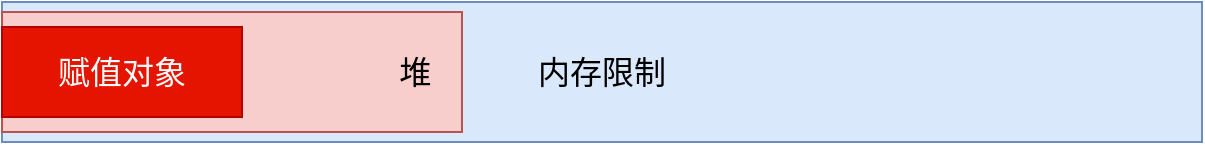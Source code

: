 <mxfile version="16.5.1" type="device" pages="8"><diagram id="PxF1j92arlFiFYHxkrmH" name="V8的对象分配"><mxGraphModel dx="1102" dy="1025" grid="1" gridSize="10" guides="1" tooltips="1" connect="1" arrows="1" fold="1" page="1" pageScale="1" pageWidth="1169" pageHeight="827" math="0" shadow="0"><root><mxCell id="0"/><mxCell id="1" parent="0"/><mxCell id="vAsffqHnwyIcSxL-gCC2-1" value="&lt;font style=&quot;font-size: 16px&quot;&gt;内存限制&lt;/font&gt;" style="rounded=0;whiteSpace=wrap;html=1;fillColor=#dae8fc;strokeColor=#6c8ebf;" parent="1" vertex="1"><mxGeometry x="230" y="225" width="600" height="70" as="geometry"/></mxCell><mxCell id="vAsffqHnwyIcSxL-gCC2-2" value="&lt;font style=&quot;font-size: 16px&quot;&gt;堆&amp;nbsp; &amp;nbsp;&lt;/font&gt;" style="rounded=0;whiteSpace=wrap;html=1;align=right;fillColor=#f8cecc;strokeColor=#b85450;" parent="1" vertex="1"><mxGeometry x="230" y="230" width="230" height="60" as="geometry"/></mxCell><mxCell id="vAsffqHnwyIcSxL-gCC2-3" value="&lt;font style=&quot;font-size: 16px&quot;&gt;赋值对象&lt;/font&gt;" style="rounded=0;whiteSpace=wrap;html=1;fontSize=14;fillColor=#e51400;fontColor=#ffffff;strokeColor=#B20000;" parent="1" vertex="1"><mxGeometry x="230" y="237.5" width="120" height="45" as="geometry"/></mxCell></root></mxGraphModel></diagram><diagram id="ZsW3uwZeD3zbfrp1OmR1" name="V8的内存分代"><mxGraphModel dx="1102" dy="1025" grid="1" gridSize="10" guides="1" tooltips="1" connect="1" arrows="1" fold="1" page="1" pageScale="1" pageWidth="1169" pageHeight="827" math="0" shadow="0"><root><mxCell id="b08jt63OvNr0zAvdsWaM-0"/><mxCell id="b08jt63OvNr0zAvdsWaM-1" parent="b08jt63OvNr0zAvdsWaM-0"/><mxCell id="pMDfeZ-kp4lNoVcoXJeU-0" value="&lt;font style=&quot;font-size: 16px&quot;&gt;内存限制&lt;/font&gt;" style="rounded=0;whiteSpace=wrap;html=1;fillColor=#dae8fc;strokeColor=#6c8ebf;" vertex="1" parent="b08jt63OvNr0zAvdsWaM-1"><mxGeometry x="230" y="225" width="600" height="70" as="geometry"/></mxCell><mxCell id="pMDfeZ-kp4lNoVcoXJeU-3" value="" style="rounded=0;whiteSpace=wrap;html=1;fontSize=16;fillColor=#d5e8d4;strokeColor=#82b366;" vertex="1" parent="b08jt63OvNr0zAvdsWaM-1"><mxGeometry x="230" y="230" width="250" height="60" as="geometry"/></mxCell><mxCell id="pMDfeZ-kp4lNoVcoXJeU-4" value="新生代" style="rounded=0;whiteSpace=wrap;html=1;fontSize=16;fillColor=#fff2cc;strokeColor=#d6b656;" vertex="1" parent="b08jt63OvNr0zAvdsWaM-1"><mxGeometry x="240" y="237.5" width="80" height="45" as="geometry"/></mxCell><mxCell id="pMDfeZ-kp4lNoVcoXJeU-5" value="老生代" style="rounded=0;whiteSpace=wrap;html=1;fontSize=16;fillColor=#e1d5e7;strokeColor=#9673a6;" vertex="1" parent="b08jt63OvNr0zAvdsWaM-1"><mxGeometry x="330" y="237.5" width="140" height="45" as="geometry"/></mxCell></root></mxGraphModel></diagram><diagram id="Iamo6XKnG06Eqwn-t8vA" name="MVVM"><mxGraphModel dx="1102" dy="1025" grid="1" gridSize="10" guides="1" tooltips="1" connect="1" arrows="1" fold="1" page="1" pageScale="1" pageWidth="1169" pageHeight="827" math="0" shadow="0"><root><mxCell id="rIY2iYiBZZkSdRezO2M3-0"/><mxCell id="rIY2iYiBZZkSdRezO2M3-1" parent="rIY2iYiBZZkSdRezO2M3-0"/><mxCell id="rIY2iYiBZZkSdRezO2M3-8" style="edgeStyle=orthogonalEdgeStyle;rounded=0;orthogonalLoop=1;jettySize=auto;html=1;exitX=0;exitY=0.5;exitDx=0;exitDy=0;entryX=0.5;entryY=0;entryDx=0;entryDy=0;fontSize=16;strokeColor=#B266FF;strokeWidth=2;" edge="1" parent="rIY2iYiBZZkSdRezO2M3-1" source="rIY2iYiBZZkSdRezO2M3-2" target="rIY2iYiBZZkSdRezO2M3-3"><mxGeometry relative="1" as="geometry"/></mxCell><mxCell id="rIY2iYiBZZkSdRezO2M3-2" value="View" style="rounded=0;whiteSpace=wrap;html=1;fontSize=16;fillColor=#fff2cc;strokeColor=#d6b656;strokeWidth=3;" vertex="1" parent="rIY2iYiBZZkSdRezO2M3-1"><mxGeometry x="440" y="140" width="120" height="60" as="geometry"/></mxCell><mxCell id="rIY2iYiBZZkSdRezO2M3-6" style="edgeStyle=orthogonalEdgeStyle;rounded=0;orthogonalLoop=1;jettySize=auto;html=1;exitX=1;exitY=0.5;exitDx=0;exitDy=0;entryX=0;entryY=0.5;entryDx=0;entryDy=0;fontSize=16;strokeColor=#B266FF;strokeWidth=2;" edge="1" parent="rIY2iYiBZZkSdRezO2M3-1" source="rIY2iYiBZZkSdRezO2M3-3" target="rIY2iYiBZZkSdRezO2M3-4"><mxGeometry relative="1" as="geometry"/></mxCell><mxCell id="rIY2iYiBZZkSdRezO2M3-7" style="edgeStyle=orthogonalEdgeStyle;rounded=0;orthogonalLoop=1;jettySize=auto;html=1;exitX=0.5;exitY=0;exitDx=0;exitDy=0;entryX=0;entryY=0.5;entryDx=0;entryDy=0;fontSize=16;strokeColor=#B266FF;strokeWidth=2;" edge="1" parent="rIY2iYiBZZkSdRezO2M3-1" source="rIY2iYiBZZkSdRezO2M3-3" target="rIY2iYiBZZkSdRezO2M3-2"><mxGeometry relative="1" as="geometry"/></mxCell><mxCell id="rIY2iYiBZZkSdRezO2M3-3" value="ViewModel" style="rounded=0;whiteSpace=wrap;html=1;fontSize=16;fillColor=#f8cecc;strokeColor=#b85450;strokeWidth=3;" vertex="1" parent="rIY2iYiBZZkSdRezO2M3-1"><mxGeometry x="270" y="270" width="120" height="60" as="geometry"/></mxCell><mxCell id="rIY2iYiBZZkSdRezO2M3-5" style="edgeStyle=orthogonalEdgeStyle;rounded=0;orthogonalLoop=1;jettySize=auto;html=1;exitX=0;exitY=0.5;exitDx=0;exitDy=0;entryX=1;entryY=0.5;entryDx=0;entryDy=0;fontSize=16;strokeColor=#B266FF;strokeWidth=2;" edge="1" parent="rIY2iYiBZZkSdRezO2M3-1" source="rIY2iYiBZZkSdRezO2M3-4" target="rIY2iYiBZZkSdRezO2M3-3"><mxGeometry relative="1" as="geometry"/></mxCell><mxCell id="rIY2iYiBZZkSdRezO2M3-4" value="Model" style="rounded=0;whiteSpace=wrap;html=1;fontSize=16;fillColor=#e1d5e7;strokeColor=#9673a6;strokeWidth=3;" vertex="1" parent="rIY2iYiBZZkSdRezO2M3-1"><mxGeometry x="570" y="270" width="120" height="60" as="geometry"/></mxCell></root></mxGraphModel></diagram><diagram id="WE8Cf9xroBc1gULwxD6U" name="react事件机制"><mxGraphModel dx="1102" dy="1025" grid="1" gridSize="10" guides="1" tooltips="1" connect="1" arrows="1" fold="1" page="1" pageScale="1" pageWidth="1169" pageHeight="827" math="0" shadow="0"><root><mxCell id="IFcbCpYFEYwjZb2ZXU_K-0"/><mxCell id="IFcbCpYFEYwjZb2ZXU_K-1" parent="IFcbCpYFEYwjZb2ZXU_K-0"/><mxCell id="IFcbCpYFEYwjZb2ZXU_K-2" value="" style="rounded=0;whiteSpace=wrap;html=1;fontSize=16;strokeWidth=3;dashed=1;" parent="IFcbCpYFEYwjZb2ZXU_K-1" vertex="1"><mxGeometry x="60" y="190" width="390" height="420" as="geometry"/></mxCell><mxCell id="IFcbCpYFEYwjZb2ZXU_K-3" value="DOM" style="text;html=1;strokeColor=none;fillColor=none;align=center;verticalAlign=middle;whiteSpace=wrap;rounded=0;dashed=1;fontSize=16;" parent="IFcbCpYFEYwjZb2ZXU_K-1" vertex="1"><mxGeometry x="220" y="200" width="60" height="30" as="geometry"/></mxCell><mxCell id="IFcbCpYFEYwjZb2ZXU_K-4" value="" style="rounded=0;whiteSpace=wrap;html=1;fontSize=16;strokeWidth=3;dashed=1;" parent="IFcbCpYFEYwjZb2ZXU_K-1" vertex="1"><mxGeometry x="510" y="190" width="390" height="420" as="geometry"/></mxCell><mxCell id="IFcbCpYFEYwjZb2ZXU_K-5" value="合成事件层" style="text;html=1;strokeColor=none;fillColor=none;align=center;verticalAlign=middle;whiteSpace=wrap;rounded=0;dashed=1;fontSize=16;" parent="IFcbCpYFEYwjZb2ZXU_K-1" vertex="1"><mxGeometry x="670" y="200" width="100" height="30" as="geometry"/></mxCell><mxCell id="IFcbCpYFEYwjZb2ZXU_K-6" value="" style="rounded=0;whiteSpace=wrap;html=1;fontSize=16;strokeWidth=3;dashed=1;" parent="IFcbCpYFEYwjZb2ZXU_K-1" vertex="1"><mxGeometry x="930" y="190" width="390" height="420" as="geometry"/></mxCell><mxCell id="IFcbCpYFEYwjZb2ZXU_K-7" value="事件处理函数" style="text;html=1;strokeColor=none;fillColor=none;align=center;verticalAlign=middle;whiteSpace=wrap;rounded=0;dashed=1;fontSize=16;" parent="IFcbCpYFEYwjZb2ZXU_K-1" vertex="1"><mxGeometry x="1090" y="200" width="100" height="30" as="geometry"/></mxCell><mxCell id="IFcbCpYFEYwjZb2ZXU_K-8" value="document" style="rounded=0;whiteSpace=wrap;html=1;fontSize=16;strokeWidth=2;" parent="IFcbCpYFEYwjZb2ZXU_K-1" vertex="1"><mxGeometry x="190" y="260" width="120" height="60" as="geometry"/></mxCell><mxCell id="IFcbCpYFEYwjZb2ZXU_K-9" value="div" style="rounded=0;whiteSpace=wrap;html=1;fontSize=16;strokeWidth=2;" parent="IFcbCpYFEYwjZb2ZXU_K-1" vertex="1"><mxGeometry x="80" y="440" width="120" height="60" as="geometry"/></mxCell><mxCell id="IFcbCpYFEYwjZb2ZXU_K-19" style="edgeStyle=orthogonalEdgeStyle;rounded=0;orthogonalLoop=1;jettySize=auto;html=1;exitX=1;exitY=0.5;exitDx=0;exitDy=0;fontSize=16;strokeColor=#B266FF;strokeWidth=2;" parent="IFcbCpYFEYwjZb2ZXU_K-1" source="IFcbCpYFEYwjZb2ZXU_K-11" target="IFcbCpYFEYwjZb2ZXU_K-12" edge="1"><mxGeometry relative="1" as="geometry"/></mxCell><mxCell id="IFcbCpYFEYwjZb2ZXU_K-11" value="Synthetic Event" style="rounded=0;whiteSpace=wrap;html=1;fontSize=16;strokeWidth=2;" parent="IFcbCpYFEYwjZb2ZXU_K-1" vertex="1"><mxGeometry x="560" y="400" width="120" height="60" as="geometry"/></mxCell><mxCell id="IFcbCpYFEYwjZb2ZXU_K-12" value="Event" style="ellipse;whiteSpace=wrap;html=1;aspect=fixed;fontSize=16;strokeWidth=2;" parent="IFcbCpYFEYwjZb2ZXU_K-1" vertex="1"><mxGeometry x="760" y="390" width="80" height="80" as="geometry"/></mxCell><mxCell id="IFcbCpYFEYwjZb2ZXU_K-13" value="handler1" style="ellipse;whiteSpace=wrap;html=1;fontSize=16;strokeWidth=2;" parent="IFcbCpYFEYwjZb2ZXU_K-1" vertex="1"><mxGeometry x="1100" y="290" width="120" height="80" as="geometry"/></mxCell><mxCell id="IFcbCpYFEYwjZb2ZXU_K-14" value="handler2" style="ellipse;whiteSpace=wrap;html=1;fontSize=16;strokeWidth=2;" parent="IFcbCpYFEYwjZb2ZXU_K-1" vertex="1"><mxGeometry x="1130" y="440" width="120" height="80" as="geometry"/></mxCell><mxCell id="IFcbCpYFEYwjZb2ZXU_K-16" value="" style="curved=1;endArrow=classic;html=1;rounded=0;fontSize=16;strokeColor=#B266FF;strokeWidth=2;exitX=0.5;exitY=0;exitDx=0;exitDy=0;entryX=0;entryY=0.5;entryDx=0;entryDy=0;" parent="IFcbCpYFEYwjZb2ZXU_K-1" source="IFcbCpYFEYwjZb2ZXU_K-9" target="IFcbCpYFEYwjZb2ZXU_K-8" edge="1"><mxGeometry width="50" height="50" relative="1" as="geometry"><mxPoint x="120" y="390" as="sourcePoint"/><mxPoint x="170" y="340" as="targetPoint"/><Array as="points"><mxPoint x="170" y="390"/><mxPoint x="120" y="340"/></Array></mxGeometry></mxCell><mxCell id="IFcbCpYFEYwjZb2ZXU_K-18" value="" style="curved=1;endArrow=classic;html=1;rounded=0;fontSize=16;strokeColor=#B266FF;strokeWidth=2;entryX=0;entryY=0.5;entryDx=0;entryDy=0;" parent="IFcbCpYFEYwjZb2ZXU_K-1" source="IFcbCpYFEYwjZb2ZXU_K-8" target="IFcbCpYFEYwjZb2ZXU_K-11" edge="1"><mxGeometry width="50" height="50" relative="1" as="geometry"><mxPoint x="360" y="290" as="sourcePoint"/><mxPoint x="410" y="240" as="targetPoint"/><Array as="points"><mxPoint x="410" y="290"/><mxPoint x="390" y="310"/></Array></mxGeometry></mxCell><mxCell id="IFcbCpYFEYwjZb2ZXU_K-20" value="" style="curved=1;endArrow=classic;html=1;rounded=0;fontSize=16;strokeColor=#B266FF;strokeWidth=2;exitX=1;exitY=0.5;exitDx=0;exitDy=0;" parent="IFcbCpYFEYwjZb2ZXU_K-1" source="IFcbCpYFEYwjZb2ZXU_K-12" target="IFcbCpYFEYwjZb2ZXU_K-13" edge="1"><mxGeometry width="50" height="50" relative="1" as="geometry"><mxPoint x="850" y="390" as="sourcePoint"/><mxPoint x="900" y="340" as="targetPoint"/><Array as="points"><mxPoint x="900" y="390"/><mxPoint x="850" y="340"/></Array></mxGeometry></mxCell><mxCell id="IFcbCpYFEYwjZb2ZXU_K-21" value="" style="curved=1;endArrow=classic;html=1;rounded=0;fontSize=16;strokeColor=#B266FF;strokeWidth=2;exitX=1;exitY=0.5;exitDx=0;exitDy=0;entryX=0;entryY=0.5;entryDx=0;entryDy=0;" parent="IFcbCpYFEYwjZb2ZXU_K-1" source="IFcbCpYFEYwjZb2ZXU_K-12" target="IFcbCpYFEYwjZb2ZXU_K-14" edge="1"><mxGeometry width="50" height="50" relative="1" as="geometry"><mxPoint x="1010" y="480" as="sourcePoint"/><mxPoint x="1060" y="430" as="targetPoint"/><Array as="points"><mxPoint x="1060" y="480"/><mxPoint x="1030" y="460"/></Array></mxGeometry></mxCell><mxCell id="IFcbCpYFEYwjZb2ZXU_K-22" value="事件冒泡至顶层" style="text;html=1;strokeColor=none;fillColor=none;align=center;verticalAlign=middle;whiteSpace=wrap;rounded=0;fontSize=16;" parent="IFcbCpYFEYwjZb2ZXU_K-1" vertex="1"><mxGeometry x="200" y="390" width="120" height="30" as="geometry"/></mxCell><mxCell id="IFcbCpYFEYwjZb2ZXU_K-23" value="实例化成统一的react event" style="text;html=1;strokeColor=none;fillColor=none;align=center;verticalAlign=middle;whiteSpace=wrap;rounded=0;fontSize=16;" parent="IFcbCpYFEYwjZb2ZXU_K-1" vertex="1"><mxGeometry x="585" y="330" width="120" height="60" as="geometry"/></mxCell><mxCell id="IFcbCpYFEYwjZb2ZXU_K-24" value="event对象交由对应的处理器执行" style="text;html=1;strokeColor=none;fillColor=none;align=center;verticalAlign=middle;whiteSpace=wrap;rounded=0;fontSize=16;" parent="IFcbCpYFEYwjZb2ZXU_K-1" vertex="1"><mxGeometry x="1010" y="390" width="190" height="60" as="geometry"/></mxCell><mxCell id="IFcbCpYFEYwjZb2ZXU_K-25" value="&lt;font color=&quot;#ff0000&quot; size=&quot;1&quot;&gt;&lt;b style=&quot;font-size: 28px&quot;&gt;dispatchEvent&lt;/b&gt;&lt;/font&gt;" style="text;html=1;strokeColor=none;fillColor=none;align=center;verticalAlign=middle;whiteSpace=wrap;rounded=0;fontSize=16;" parent="IFcbCpYFEYwjZb2ZXU_K-1" vertex="1"><mxGeometry x="880" y="320" width="120" height="60" as="geometry"/></mxCell></root></mxGraphModel></diagram><diagram id="akfLHfKkwfk9xlDtewI7" name="负margin"><mxGraphModel dx="1102" dy="1025" grid="1" gridSize="10" guides="1" tooltips="1" connect="1" arrows="1" fold="1" page="1" pageScale="1" pageWidth="1169" pageHeight="827" math="0" shadow="0"><root><mxCell id="v_SwPUIoiAmxa3Ytxncb-0"/><mxCell id="v_SwPUIoiAmxa3Ytxncb-1" parent="v_SwPUIoiAmxa3Ytxncb-0"/></root></mxGraphModel></diagram><diagram id="MYmW47nCfTfK7yzlNeVm" name="flex-shrink"><mxGraphModel dx="1296" dy="1206" grid="1" gridSize="10" guides="1" tooltips="1" connect="1" arrows="1" fold="1" page="1" pageScale="1" pageWidth="1169" pageHeight="827" math="0" shadow="0"><root><mxCell id="zxCP_H5sJk1umkYtySoU-0"/><mxCell id="zxCP_H5sJk1umkYtySoU-1" parent="zxCP_H5sJk1umkYtySoU-0"/><mxCell id="zxCP_H5sJk1umkYtySoU-2" value="&lt;font style=&quot;font-size: 20px&quot;&gt;父元素&lt;/font&gt;" style="rounded=0;whiteSpace=wrap;html=1;fillColor=#dae8fc;strokeColor=#6c8ebf;strokeWidth=2;" vertex="1" parent="zxCP_H5sJk1umkYtySoU-1"><mxGeometry x="280" y="240" width="600" height="100" as="geometry"/></mxCell><mxCell id="zxCP_H5sJk1umkYtySoU-4" value="" style="shape=crossbar;whiteSpace=wrap;html=1;rounded=1;fontSize=20;strokeWidth=2;" vertex="1" parent="zxCP_H5sJk1umkYtySoU-1"><mxGeometry x="280" y="200" width="600" height="20" as="geometry"/></mxCell><mxCell id="zxCP_H5sJk1umkYtySoU-5" value="600px" style="text;html=1;align=center;verticalAlign=middle;resizable=0;points=[];autosize=1;strokeColor=none;fillColor=none;fontSize=20;" vertex="1" parent="zxCP_H5sJk1umkYtySoU-1"><mxGeometry x="545" y="180" width="70" height="30" as="geometry"/></mxCell><mxCell id="zxCP_H5sJk1umkYtySoU-6" value="子元素1" style="rounded=0;whiteSpace=wrap;html=1;fontSize=20;strokeWidth=2;fillColor=#fff2cc;strokeColor=#d6b656;" vertex="1" parent="zxCP_H5sJk1umkYtySoU-1"><mxGeometry x="280" y="354" width="300" height="100" as="geometry"/></mxCell><mxCell id="zxCP_H5sJk1umkYtySoU-7" value="&lt;span&gt;子元素2&lt;/span&gt;" style="rounded=0;whiteSpace=wrap;html=1;fontSize=20;strokeWidth=2;fillColor=#e1d5e7;strokeColor=#9673a6;" vertex="1" parent="zxCP_H5sJk1umkYtySoU-1"><mxGeometry x="580" y="354" width="300" height="100" as="geometry"/></mxCell><mxCell id="zxCP_H5sJk1umkYtySoU-8" value="&lt;span style=&quot;color: rgb(0 , 0 , 0)&quot;&gt;子元素3&lt;/span&gt;" style="rounded=0;whiteSpace=wrap;html=1;fontSize=20;strokeWidth=2;fillColor=#008a00;strokeColor=#005700;fontColor=#ffffff;" vertex="1" parent="zxCP_H5sJk1umkYtySoU-1"><mxGeometry x="880" y="354" width="300" height="100" as="geometry"/></mxCell><mxCell id="zxCP_H5sJk1umkYtySoU-9" value="" style="shape=crossbar;whiteSpace=wrap;html=1;rounded=1;fontSize=20;strokeWidth=2;" vertex="1" parent="zxCP_H5sJk1umkYtySoU-1"><mxGeometry x="280" y="470" width="300" height="20" as="geometry"/></mxCell><mxCell id="zxCP_H5sJk1umkYtySoU-10" value="300px" style="text;html=1;align=center;verticalAlign=middle;resizable=0;points=[];autosize=1;strokeColor=none;fillColor=none;fontSize=20;" vertex="1" parent="zxCP_H5sJk1umkYtySoU-1"><mxGeometry x="395" y="480" width="70" height="30" as="geometry"/></mxCell><mxCell id="zxCP_H5sJk1umkYtySoU-11" value="" style="shape=crossbar;whiteSpace=wrap;html=1;rounded=1;fontSize=20;strokeWidth=2;" vertex="1" parent="zxCP_H5sJk1umkYtySoU-1"><mxGeometry x="580" y="470" width="300" height="20" as="geometry"/></mxCell><mxCell id="zxCP_H5sJk1umkYtySoU-12" value="300px" style="text;html=1;align=center;verticalAlign=middle;resizable=0;points=[];autosize=1;strokeColor=none;fillColor=none;fontSize=20;" vertex="1" parent="zxCP_H5sJk1umkYtySoU-1"><mxGeometry x="685" y="480" width="70" height="30" as="geometry"/></mxCell><mxCell id="zxCP_H5sJk1umkYtySoU-13" value="" style="shape=crossbar;whiteSpace=wrap;html=1;rounded=1;fontSize=20;strokeWidth=2;" vertex="1" parent="zxCP_H5sJk1umkYtySoU-1"><mxGeometry x="880" y="320" width="300" height="20" as="geometry"/></mxCell><mxCell id="zxCP_H5sJk1umkYtySoU-14" value="300px" style="text;html=1;align=center;verticalAlign=middle;resizable=0;points=[];autosize=1;strokeColor=none;fillColor=none;fontSize=20;" vertex="1" parent="zxCP_H5sJk1umkYtySoU-1"><mxGeometry x="995" y="290" width="70" height="30" as="geometry"/></mxCell><mxCell id="zxCP_H5sJk1umkYtySoU-15" value="flex-shrink: 3" style="text;html=1;align=center;verticalAlign=middle;resizable=0;points=[];autosize=1;strokeColor=none;fillColor=none;fontSize=20;" vertex="1" parent="zxCP_H5sJk1umkYtySoU-1"><mxGeometry x="375" y="520" width="130" height="30" as="geometry"/></mxCell><mxCell id="zxCP_H5sJk1umkYtySoU-16" value="flex-shrink: 2" style="text;html=1;align=center;verticalAlign=middle;resizable=0;points=[];autosize=1;strokeColor=none;fillColor=none;fontSize=20;" vertex="1" parent="zxCP_H5sJk1umkYtySoU-1"><mxGeometry x="650" y="520" width="130" height="30" as="geometry"/></mxCell><mxCell id="zxCP_H5sJk1umkYtySoU-17" value="flex-shrink: 1" style="text;html=1;align=center;verticalAlign=middle;resizable=0;points=[];autosize=1;strokeColor=none;fillColor=none;fontSize=20;" vertex="1" parent="zxCP_H5sJk1umkYtySoU-1"><mxGeometry x="980" y="520" width="130" height="30" as="geometry"/></mxCell></root></mxGraphModel></diagram><diagram id="9Ms9koUkwr9pphcy66Lj" name="任务大厅"><mxGraphModel dx="1102" dy="1025" grid="1" gridSize="10" guides="1" tooltips="1" connect="1" arrows="1" fold="1" page="1" pageScale="1" pageWidth="1169" pageHeight="827" math="0" shadow="0"><root><mxCell id="eC-XqFXtRXDNwgMTWh7P-0"/><mxCell id="eC-XqFXtRXDNwgMTWh7P-1" parent="eC-XqFXtRXDNwgMTWh7P-0"/><mxCell id="eC-XqFXtRXDNwgMTWh7P-2" value="" style="rounded=0;whiteSpace=wrap;html=1;" vertex="1" parent="eC-XqFXtRXDNwgMTWh7P-1"><mxGeometry x="180" y="140" width="690" height="640" as="geometry"/></mxCell><mxCell id="eC-XqFXtRXDNwgMTWh7P-3" value="状态" style="rounded=0;whiteSpace=wrap;html=1;" vertex="1" parent="eC-XqFXtRXDNwgMTWh7P-1"><mxGeometry x="220" y="170" width="90" height="40" as="geometry"/></mxCell><mxCell id="eC-XqFXtRXDNwgMTWh7P-5" value="任务类别" style="rounded=0;whiteSpace=wrap;html=1;" vertex="1" parent="eC-XqFXtRXDNwgMTWh7P-1"><mxGeometry x="390" y="170" width="90" height="40" as="geometry"/></mxCell><mxCell id="eC-XqFXtRXDNwgMTWh7P-7" value="标注人" style="rounded=0;whiteSpace=wrap;html=1;" vertex="1" parent="eC-XqFXtRXDNwgMTWh7P-1"><mxGeometry x="560" y="170" width="90" height="40" as="geometry"/></mxCell><mxCell id="eC-XqFXtRXDNwgMTWh7P-9" value="标题" style="rounded=0;whiteSpace=wrap;html=1;" vertex="1" parent="eC-XqFXtRXDNwgMTWh7P-1"><mxGeometry x="730" y="170" width="90" height="40" as="geometry"/></mxCell><mxCell id="eC-XqFXtRXDNwgMTWh7P-12" value="" style="rounded=0;whiteSpace=wrap;html=1;" vertex="1" parent="eC-XqFXtRXDNwgMTWh7P-1"><mxGeometry x="220" y="250" width="600" height="470" as="geometry"/></mxCell><mxCell id="eC-XqFXtRXDNwgMTWh7P-13" value="" style="rounded=0;whiteSpace=wrap;html=1;" vertex="1" parent="eC-XqFXtRXDNwgMTWh7P-1"><mxGeometry x="240" y="270" width="550" height="60" as="geometry"/></mxCell><mxCell id="eC-XqFXtRXDNwgMTWh7P-20" value="上一页" style="rounded=0;whiteSpace=wrap;html=1;" vertex="1" parent="eC-XqFXtRXDNwgMTWh7P-1"><mxGeometry x="280" y="640" width="120" height="60" as="geometry"/></mxCell><mxCell id="eC-XqFXtRXDNwgMTWh7P-21" value="当前页" style="rounded=0;whiteSpace=wrap;html=1;" vertex="1" parent="eC-XqFXtRXDNwgMTWh7P-1"><mxGeometry x="480" y="640" width="120" height="60" as="geometry"/></mxCell><mxCell id="eC-XqFXtRXDNwgMTWh7P-23" value="下一页" style="rounded=0;whiteSpace=wrap;html=1;" vertex="1" parent="eC-XqFXtRXDNwgMTWh7P-1"><mxGeometry x="680" y="640" width="120" height="60" as="geometry"/></mxCell><mxCell id="eC-XqFXtRXDNwgMTWh7P-25" value="Title" style="text;html=1;strokeColor=#666666;fillColor=#f5f5f5;align=center;verticalAlign=middle;whiteSpace=wrap;rounded=0;fontColor=#333333;" vertex="1" parent="eC-XqFXtRXDNwgMTWh7P-1"><mxGeometry x="260" y="285" width="60" height="30" as="geometry"/></mxCell><mxCell id="eC-XqFXtRXDNwgMTWh7P-26" value="标注人：Tom" style="text;html=1;strokeColor=#d79b00;fillColor=#ffe6cc;align=center;verticalAlign=middle;whiteSpace=wrap;rounded=0;" vertex="1" parent="eC-XqFXtRXDNwgMTWh7P-1"><mxGeometry x="490" y="285" width="80" height="30" as="geometry"/></mxCell><mxCell id="eC-XqFXtRXDNwgMTWh7P-27" value="任务类型" style="text;html=1;strokeColor=#6c8ebf;fillColor=#dae8fc;align=center;verticalAlign=middle;whiteSpace=wrap;rounded=0;" vertex="1" parent="eC-XqFXtRXDNwgMTWh7P-1"><mxGeometry x="580" y="285" width="60" height="30" as="geometry"/></mxCell><mxCell id="eC-XqFXtRXDNwgMTWh7P-28" value="模板类型" style="text;html=1;strokeColor=#82b366;fillColor=#d5e8d4;align=center;verticalAlign=middle;whiteSpace=wrap;rounded=0;" vertex="1" parent="eC-XqFXtRXDNwgMTWh7P-1"><mxGeometry x="650" y="285" width="60" height="30" as="geometry"/></mxCell><mxCell id="eC-XqFXtRXDNwgMTWh7P-29" value="完成状态" style="text;html=1;strokeColor=#9673a6;fillColor=#e1d5e7;align=center;verticalAlign=middle;whiteSpace=wrap;rounded=0;" vertex="1" parent="eC-XqFXtRXDNwgMTWh7P-1"><mxGeometry x="720" y="285" width="60" height="30" as="geometry"/></mxCell><mxCell id="8msDqZMdWdO7Nxxi-ATR-3" value="" style="rounded=0;whiteSpace=wrap;html=1;" vertex="1" parent="eC-XqFXtRXDNwgMTWh7P-1"><mxGeometry x="240" y="350" width="550" height="60" as="geometry"/></mxCell><mxCell id="8msDqZMdWdO7Nxxi-ATR-4" value="Title" style="text;html=1;strokeColor=#666666;fillColor=#f5f5f5;align=center;verticalAlign=middle;whiteSpace=wrap;rounded=0;fontColor=#333333;" vertex="1" parent="eC-XqFXtRXDNwgMTWh7P-1"><mxGeometry x="260" y="365" width="60" height="30" as="geometry"/></mxCell><mxCell id="8msDqZMdWdO7Nxxi-ATR-5" value="标注人：Tom" style="text;html=1;strokeColor=#d79b00;fillColor=#ffe6cc;align=center;verticalAlign=middle;whiteSpace=wrap;rounded=0;" vertex="1" parent="eC-XqFXtRXDNwgMTWh7P-1"><mxGeometry x="490" y="365" width="80" height="30" as="geometry"/></mxCell><mxCell id="8msDqZMdWdO7Nxxi-ATR-6" value="任务类型" style="text;html=1;strokeColor=#6c8ebf;fillColor=#dae8fc;align=center;verticalAlign=middle;whiteSpace=wrap;rounded=0;" vertex="1" parent="eC-XqFXtRXDNwgMTWh7P-1"><mxGeometry x="580" y="365" width="60" height="30" as="geometry"/></mxCell><mxCell id="8msDqZMdWdO7Nxxi-ATR-7" value="模板类型" style="text;html=1;strokeColor=#82b366;fillColor=#d5e8d4;align=center;verticalAlign=middle;whiteSpace=wrap;rounded=0;" vertex="1" parent="eC-XqFXtRXDNwgMTWh7P-1"><mxGeometry x="650" y="365" width="60" height="30" as="geometry"/></mxCell><mxCell id="8msDqZMdWdO7Nxxi-ATR-8" value="完成状态" style="text;html=1;strokeColor=#9673a6;fillColor=#e1d5e7;align=center;verticalAlign=middle;whiteSpace=wrap;rounded=0;" vertex="1" parent="eC-XqFXtRXDNwgMTWh7P-1"><mxGeometry x="720" y="365" width="60" height="30" as="geometry"/></mxCell><mxCell id="8msDqZMdWdO7Nxxi-ATR-9" value="" style="rounded=0;whiteSpace=wrap;html=1;" vertex="1" parent="eC-XqFXtRXDNwgMTWh7P-1"><mxGeometry x="240" y="430" width="550" height="60" as="geometry"/></mxCell><mxCell id="8msDqZMdWdO7Nxxi-ATR-10" value="Title" style="text;html=1;strokeColor=#666666;fillColor=#f5f5f5;align=center;verticalAlign=middle;whiteSpace=wrap;rounded=0;fontColor=#333333;" vertex="1" parent="eC-XqFXtRXDNwgMTWh7P-1"><mxGeometry x="260" y="445" width="60" height="30" as="geometry"/></mxCell><mxCell id="8msDqZMdWdO7Nxxi-ATR-11" value="标注人：Tom" style="text;html=1;strokeColor=#d79b00;fillColor=#ffe6cc;align=center;verticalAlign=middle;whiteSpace=wrap;rounded=0;" vertex="1" parent="eC-XqFXtRXDNwgMTWh7P-1"><mxGeometry x="490" y="445" width="80" height="30" as="geometry"/></mxCell><mxCell id="8msDqZMdWdO7Nxxi-ATR-12" value="任务类型" style="text;html=1;strokeColor=#6c8ebf;fillColor=#dae8fc;align=center;verticalAlign=middle;whiteSpace=wrap;rounded=0;" vertex="1" parent="eC-XqFXtRXDNwgMTWh7P-1"><mxGeometry x="580" y="445" width="60" height="30" as="geometry"/></mxCell><mxCell id="8msDqZMdWdO7Nxxi-ATR-13" value="模板类型" style="text;html=1;strokeColor=#82b366;fillColor=#d5e8d4;align=center;verticalAlign=middle;whiteSpace=wrap;rounded=0;" vertex="1" parent="eC-XqFXtRXDNwgMTWh7P-1"><mxGeometry x="650" y="445" width="60" height="30" as="geometry"/></mxCell><mxCell id="8msDqZMdWdO7Nxxi-ATR-14" value="完成状态" style="text;html=1;strokeColor=#9673a6;fillColor=#e1d5e7;align=center;verticalAlign=middle;whiteSpace=wrap;rounded=0;" vertex="1" parent="eC-XqFXtRXDNwgMTWh7P-1"><mxGeometry x="720" y="445" width="60" height="30" as="geometry"/></mxCell><mxCell id="8msDqZMdWdO7Nxxi-ATR-15" value="" style="rounded=0;whiteSpace=wrap;html=1;" vertex="1" parent="eC-XqFXtRXDNwgMTWh7P-1"><mxGeometry x="240" y="520" width="550" height="60" as="geometry"/></mxCell><mxCell id="8msDqZMdWdO7Nxxi-ATR-16" value="Title" style="text;html=1;strokeColor=#666666;fillColor=#f5f5f5;align=center;verticalAlign=middle;whiteSpace=wrap;rounded=0;fontColor=#333333;" vertex="1" parent="eC-XqFXtRXDNwgMTWh7P-1"><mxGeometry x="260" y="535" width="60" height="30" as="geometry"/></mxCell><mxCell id="8msDqZMdWdO7Nxxi-ATR-17" value="标注人：Tom" style="text;html=1;strokeColor=#d79b00;fillColor=#ffe6cc;align=center;verticalAlign=middle;whiteSpace=wrap;rounded=0;" vertex="1" parent="eC-XqFXtRXDNwgMTWh7P-1"><mxGeometry x="490" y="535" width="80" height="30" as="geometry"/></mxCell><mxCell id="8msDqZMdWdO7Nxxi-ATR-18" value="任务类型" style="text;html=1;strokeColor=#6c8ebf;fillColor=#dae8fc;align=center;verticalAlign=middle;whiteSpace=wrap;rounded=0;" vertex="1" parent="eC-XqFXtRXDNwgMTWh7P-1"><mxGeometry x="580" y="535" width="60" height="30" as="geometry"/></mxCell><mxCell id="8msDqZMdWdO7Nxxi-ATR-19" value="模板类型" style="text;html=1;strokeColor=#82b366;fillColor=#d5e8d4;align=center;verticalAlign=middle;whiteSpace=wrap;rounded=0;" vertex="1" parent="eC-XqFXtRXDNwgMTWh7P-1"><mxGeometry x="650" y="535" width="60" height="30" as="geometry"/></mxCell><mxCell id="8msDqZMdWdO7Nxxi-ATR-20" value="完成状态" style="text;html=1;strokeColor=#9673a6;fillColor=#e1d5e7;align=center;verticalAlign=middle;whiteSpace=wrap;rounded=0;" vertex="1" parent="eC-XqFXtRXDNwgMTWh7P-1"><mxGeometry x="720" y="535" width="60" height="30" as="geometry"/></mxCell></root></mxGraphModel></diagram><diagram id="Ra-j555sqa6UevIe81hu" name="任务分配"><mxGraphModel dx="1102" dy="1025" grid="1" gridSize="10" guides="1" tooltips="1" connect="1" arrows="1" fold="1" page="1" pageScale="1" pageWidth="1169" pageHeight="827" math="0" shadow="0"><root><mxCell id="6-d8aY2LpquhaZ5G0jP_-0"/><mxCell id="6-d8aY2LpquhaZ5G0jP_-1" parent="6-d8aY2LpquhaZ5G0jP_-0"/><mxCell id="6-d8aY2LpquhaZ5G0jP_-2" value="" style="rounded=0;whiteSpace=wrap;html=1;" vertex="1" parent="6-d8aY2LpquhaZ5G0jP_-1"><mxGeometry x="150" y="30" width="840" height="750" as="geometry"/></mxCell><mxCell id="6-d8aY2LpquhaZ5G0jP_-3" value="" style="rounded=0;whiteSpace=wrap;html=1;" vertex="1" parent="6-d8aY2LpquhaZ5G0jP_-1"><mxGeometry x="190" y="210" width="770" height="60" as="geometry"/></mxCell><mxCell id="6-d8aY2LpquhaZ5G0jP_-4" value="Title" style="text;html=1;strokeColor=none;fillColor=none;align=center;verticalAlign=middle;whiteSpace=wrap;rounded=0;" vertex="1" parent="6-d8aY2LpquhaZ5G0jP_-1"><mxGeometry x="240" y="225" width="60" height="30" as="geometry"/></mxCell><mxCell id="6-d8aY2LpquhaZ5G0jP_-5" value="" style="rounded=0;whiteSpace=wrap;html=1;" vertex="1" parent="6-d8aY2LpquhaZ5G0jP_-1"><mxGeometry x="210" y="230" width="20" height="20" as="geometry"/></mxCell><mxCell id="6-d8aY2LpquhaZ5G0jP_-10" value="" style="rounded=0;whiteSpace=wrap;html=1;" vertex="1" parent="6-d8aY2LpquhaZ5G0jP_-1"><mxGeometry x="190" y="290" width="770" height="60" as="geometry"/></mxCell><mxCell id="6-d8aY2LpquhaZ5G0jP_-11" value="Title" style="text;html=1;strokeColor=none;fillColor=none;align=center;verticalAlign=middle;whiteSpace=wrap;rounded=0;" vertex="1" parent="6-d8aY2LpquhaZ5G0jP_-1"><mxGeometry x="240" y="305" width="60" height="30" as="geometry"/></mxCell><mxCell id="6-d8aY2LpquhaZ5G0jP_-12" value="" style="rounded=0;whiteSpace=wrap;html=1;" vertex="1" parent="6-d8aY2LpquhaZ5G0jP_-1"><mxGeometry x="210" y="310" width="20" height="20" as="geometry"/></mxCell><mxCell id="6-d8aY2LpquhaZ5G0jP_-13" value="" style="rounded=0;whiteSpace=wrap;html=1;" vertex="1" parent="6-d8aY2LpquhaZ5G0jP_-1"><mxGeometry x="190" y="360" width="770" height="60" as="geometry"/></mxCell><mxCell id="6-d8aY2LpquhaZ5G0jP_-14" value="Title" style="text;html=1;strokeColor=none;fillColor=none;align=center;verticalAlign=middle;whiteSpace=wrap;rounded=0;" vertex="1" parent="6-d8aY2LpquhaZ5G0jP_-1"><mxGeometry x="240" y="375" width="60" height="30" as="geometry"/></mxCell><mxCell id="6-d8aY2LpquhaZ5G0jP_-15" value="" style="rounded=0;whiteSpace=wrap;html=1;" vertex="1" parent="6-d8aY2LpquhaZ5G0jP_-1"><mxGeometry x="210" y="380" width="20" height="20" as="geometry"/></mxCell><mxCell id="6-d8aY2LpquhaZ5G0jP_-16" value="" style="rounded=0;whiteSpace=wrap;html=1;" vertex="1" parent="6-d8aY2LpquhaZ5G0jP_-1"><mxGeometry x="190" y="440" width="770" height="60" as="geometry"/></mxCell><mxCell id="6-d8aY2LpquhaZ5G0jP_-17" value="Title" style="text;html=1;strokeColor=none;fillColor=none;align=center;verticalAlign=middle;whiteSpace=wrap;rounded=0;" vertex="1" parent="6-d8aY2LpquhaZ5G0jP_-1"><mxGeometry x="240" y="455" width="60" height="30" as="geometry"/></mxCell><mxCell id="6-d8aY2LpquhaZ5G0jP_-18" value="" style="rounded=0;whiteSpace=wrap;html=1;" vertex="1" parent="6-d8aY2LpquhaZ5G0jP_-1"><mxGeometry x="210" y="460" width="20" height="20" as="geometry"/></mxCell><mxCell id="6-d8aY2LpquhaZ5G0jP_-20" value="分配任务" style="rounded=0;whiteSpace=wrap;html=1;" vertex="1" parent="6-d8aY2LpquhaZ5G0jP_-1"><mxGeometry x="830" y="70" width="120" height="40" as="geometry"/></mxCell><mxCell id="6-d8aY2LpquhaZ5G0jP_-21" value="标注人" style="rounded=0;whiteSpace=wrap;html=1;" vertex="1" parent="6-d8aY2LpquhaZ5G0jP_-1"><mxGeometry x="340" y="60" width="180" height="40" as="geometry"/></mxCell><mxCell id="6-d8aY2LpquhaZ5G0jP_-23" value="任务类型" style="rounded=0;whiteSpace=wrap;html=1;" vertex="1" parent="6-d8aY2LpquhaZ5G0jP_-1"><mxGeometry x="830" y="225" width="120" height="40" as="geometry"/></mxCell><mxCell id="6-d8aY2LpquhaZ5G0jP_-24" value="任务类型" style="rounded=0;whiteSpace=wrap;html=1;" vertex="1" parent="6-d8aY2LpquhaZ5G0jP_-1"><mxGeometry x="830" y="300" width="120" height="40" as="geometry"/></mxCell><mxCell id="6-d8aY2LpquhaZ5G0jP_-25" value="任务类型" style="rounded=0;whiteSpace=wrap;html=1;" vertex="1" parent="6-d8aY2LpquhaZ5G0jP_-1"><mxGeometry x="830" y="375" width="120" height="40" as="geometry"/></mxCell><mxCell id="6-d8aY2LpquhaZ5G0jP_-26" value="任务类型" style="rounded=0;whiteSpace=wrap;html=1;" vertex="1" parent="6-d8aY2LpquhaZ5G0jP_-1"><mxGeometry x="830" y="450" width="120" height="40" as="geometry"/></mxCell><mxCell id="6-d8aY2LpquhaZ5G0jP_-27" value="上一页" style="rounded=0;whiteSpace=wrap;html=1;" vertex="1" parent="6-d8aY2LpquhaZ5G0jP_-1"><mxGeometry x="210" y="690" width="120" height="60" as="geometry"/></mxCell><mxCell id="6-d8aY2LpquhaZ5G0jP_-28" value="第1页" style="rounded=0;whiteSpace=wrap;html=1;" vertex="1" parent="6-d8aY2LpquhaZ5G0jP_-1"><mxGeometry x="465" y="690" width="120" height="60" as="geometry"/></mxCell><mxCell id="6-d8aY2LpquhaZ5G0jP_-30" value="下一页" style="rounded=0;whiteSpace=wrap;html=1;" vertex="1" parent="6-d8aY2LpquhaZ5G0jP_-1"><mxGeometry x="690" y="690" width="120" height="60" as="geometry"/></mxCell><mxCell id="3IqcHII9RdRTBNoV27oz-0" value="标题搜索" style="rounded=0;whiteSpace=wrap;html=1;" vertex="1" parent="6-d8aY2LpquhaZ5G0jP_-1"><mxGeometry x="190" y="60" width="120" height="40" as="geometry"/></mxCell><mxCell id="1o-EloAY-Kt-ZiR1h4bs-2" value="" style="rounded=0;whiteSpace=wrap;html=1;" vertex="1" parent="6-d8aY2LpquhaZ5G0jP_-1"><mxGeometry x="190" y="130" width="770" height="60" as="geometry"/></mxCell><mxCell id="1o-EloAY-Kt-ZiR1h4bs-3" value="Title" style="text;html=1;strokeColor=none;fillColor=none;align=center;verticalAlign=middle;whiteSpace=wrap;rounded=0;" vertex="1" parent="6-d8aY2LpquhaZ5G0jP_-1"><mxGeometry x="240" y="145" width="60" height="30" as="geometry"/></mxCell><mxCell id="1o-EloAY-Kt-ZiR1h4bs-4" value="" style="rounded=0;whiteSpace=wrap;html=1;" vertex="1" parent="6-d8aY2LpquhaZ5G0jP_-1"><mxGeometry x="210" y="150" width="20" height="20" as="geometry"/></mxCell><mxCell id="1o-EloAY-Kt-ZiR1h4bs-5" value="任务类型" style="rounded=0;whiteSpace=wrap;html=1;" vertex="1" parent="6-d8aY2LpquhaZ5G0jP_-1"><mxGeometry x="830" y="145" width="120" height="40" as="geometry"/></mxCell><mxCell id="1o-EloAY-Kt-ZiR1h4bs-6" value="" style="rounded=0;whiteSpace=wrap;html=1;" vertex="1" parent="6-d8aY2LpquhaZ5G0jP_-1"><mxGeometry x="190" y="510" width="770" height="60" as="geometry"/></mxCell><mxCell id="1o-EloAY-Kt-ZiR1h4bs-7" value="Title" style="text;html=1;strokeColor=none;fillColor=none;align=center;verticalAlign=middle;whiteSpace=wrap;rounded=0;" vertex="1" parent="6-d8aY2LpquhaZ5G0jP_-1"><mxGeometry x="240" y="525" width="60" height="30" as="geometry"/></mxCell><mxCell id="1o-EloAY-Kt-ZiR1h4bs-8" value="" style="rounded=0;whiteSpace=wrap;html=1;" vertex="1" parent="6-d8aY2LpquhaZ5G0jP_-1"><mxGeometry x="210" y="530" width="20" height="20" as="geometry"/></mxCell><mxCell id="1o-EloAY-Kt-ZiR1h4bs-9" value="任务类型" style="rounded=0;whiteSpace=wrap;html=1;" vertex="1" parent="6-d8aY2LpquhaZ5G0jP_-1"><mxGeometry x="830" y="525" width="120" height="40" as="geometry"/></mxCell><mxCell id="1o-EloAY-Kt-ZiR1h4bs-10" value="" style="rounded=0;whiteSpace=wrap;html=1;" vertex="1" parent="6-d8aY2LpquhaZ5G0jP_-1"><mxGeometry x="190" y="590" width="770" height="60" as="geometry"/></mxCell><mxCell id="1o-EloAY-Kt-ZiR1h4bs-11" value="Title" style="text;html=1;strokeColor=none;fillColor=none;align=center;verticalAlign=middle;whiteSpace=wrap;rounded=0;" vertex="1" parent="6-d8aY2LpquhaZ5G0jP_-1"><mxGeometry x="240" y="605" width="60" height="30" as="geometry"/></mxCell><mxCell id="1o-EloAY-Kt-ZiR1h4bs-12" value="" style="rounded=0;whiteSpace=wrap;html=1;" vertex="1" parent="6-d8aY2LpquhaZ5G0jP_-1"><mxGeometry x="210" y="610" width="20" height="20" as="geometry"/></mxCell><mxCell id="1o-EloAY-Kt-ZiR1h4bs-13" value="任务类型" style="rounded=0;whiteSpace=wrap;html=1;" vertex="1" parent="6-d8aY2LpquhaZ5G0jP_-1"><mxGeometry x="830" y="605" width="120" height="40" as="geometry"/></mxCell></root></mxGraphModel></diagram></mxfile>